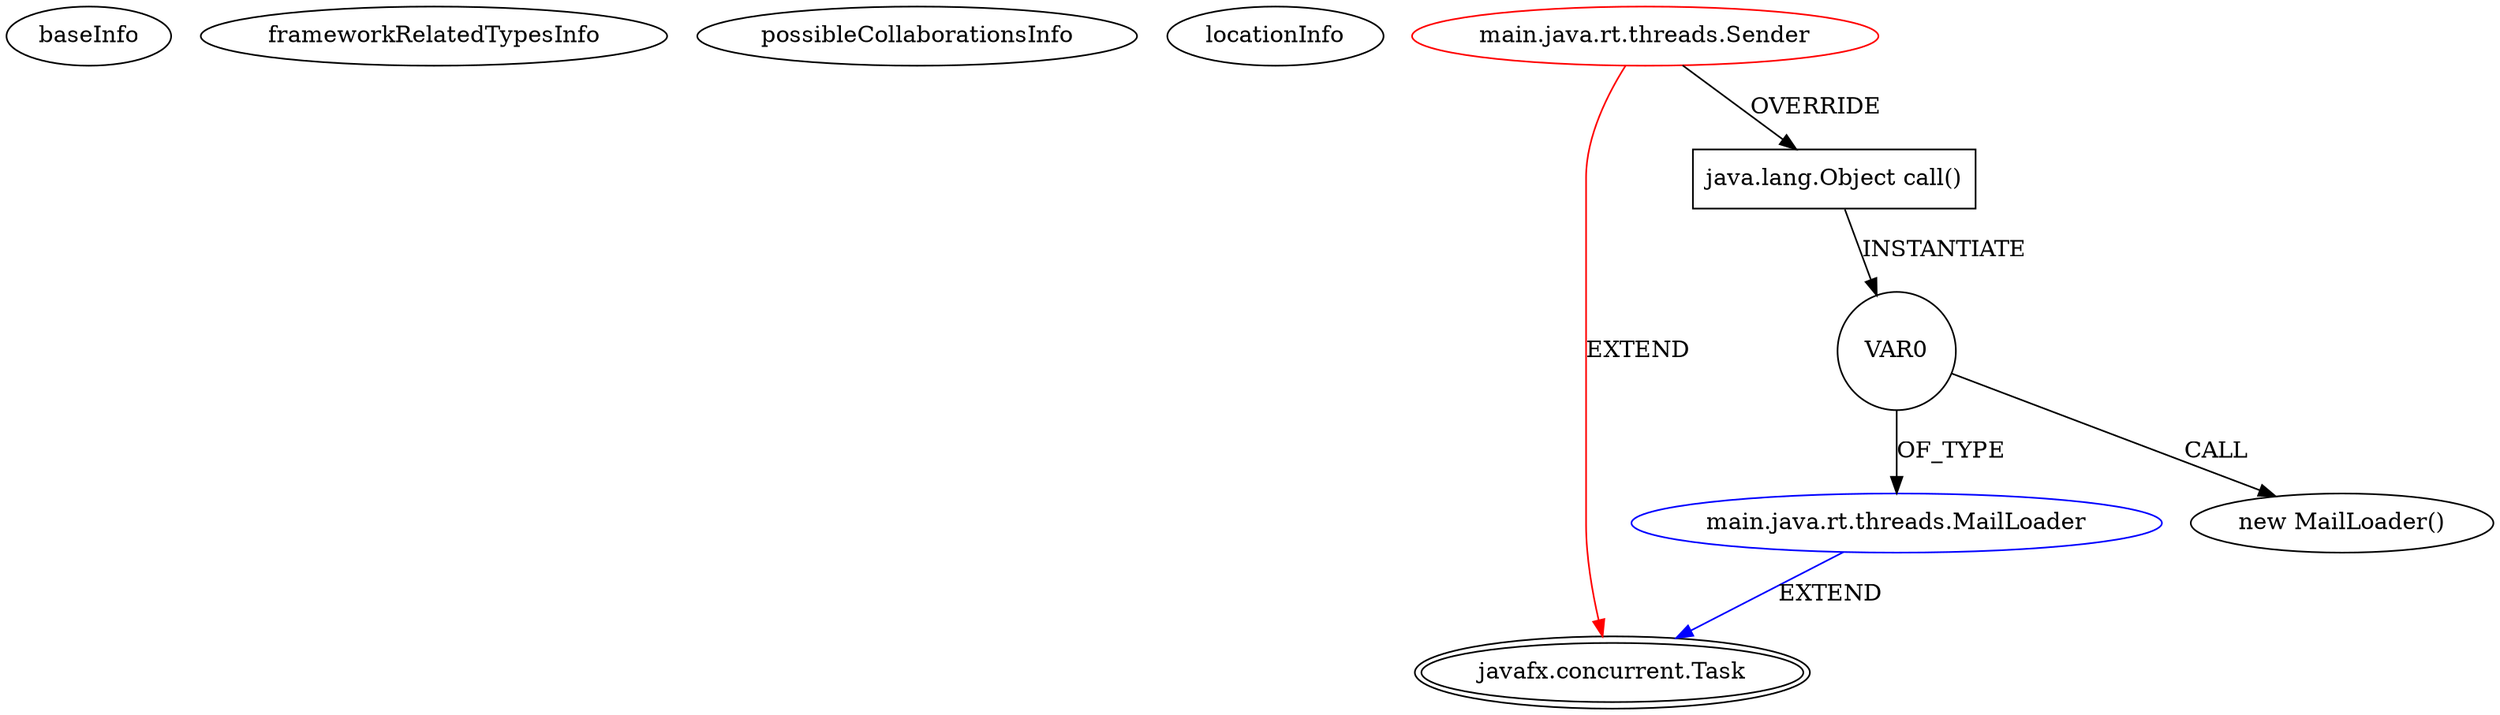 digraph {
baseInfo[graphId=3754,category="extension_graph",isAnonymous=false,possibleRelation=true]
frameworkRelatedTypesInfo[0="javafx.concurrent.Task"]
possibleCollaborationsInfo[0="3754~OVERRIDING_METHOD_DECLARATION-INSTANTIATION-~javafx.concurrent.Task ~javafx.concurrent.Task ~false~false"]
locationInfo[projectName="nazymko-drive_manager",filePath="/nazymko-drive_manager/drive_manager-master/src/main/java/rt/threads/Sender.java",contextSignature="Sender",graphId="3754"]
0[label="main.java.rt.threads.Sender",vertexType="ROOT_CLIENT_CLASS_DECLARATION",isFrameworkType=false,color=red]
1[label="javafx.concurrent.Task",vertexType="FRAMEWORK_CLASS_TYPE",isFrameworkType=true,peripheries=2]
2[label="java.lang.Object call()",vertexType="OVERRIDING_METHOD_DECLARATION",isFrameworkType=false,shape=box]
4[label="VAR0",vertexType="VARIABLE_EXPRESION",isFrameworkType=false,shape=circle]
5[label="main.java.rt.threads.MailLoader",vertexType="REFERENCE_CLIENT_CLASS_DECLARATION",isFrameworkType=false,color=blue]
3[label="new MailLoader()",vertexType="CONSTRUCTOR_CALL",isFrameworkType=false]
0->1[label="EXTEND",color=red]
0->2[label="OVERRIDE"]
2->4[label="INSTANTIATE"]
5->1[label="EXTEND",color=blue]
4->5[label="OF_TYPE"]
4->3[label="CALL"]
}
